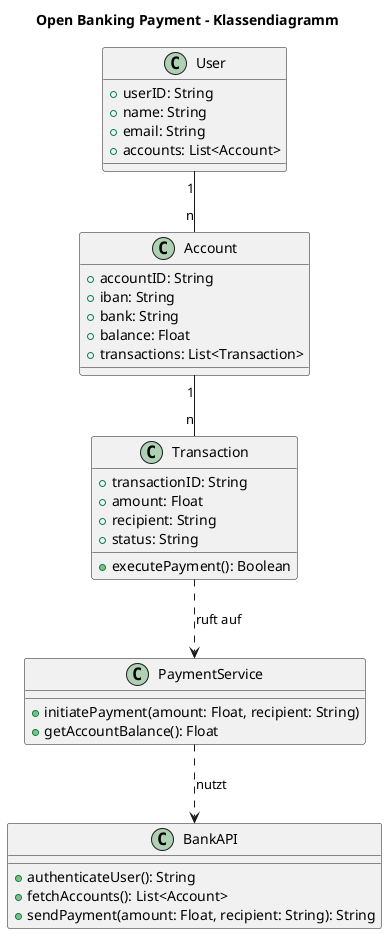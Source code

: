@startuml
title Open Banking Payment - Klassendiagramm

class User {
  +userID: String
  +name: String
  +email: String
  +accounts: List<Account>
}

class Account {
  +accountID: String
  +iban: String
  +bank: String
  +balance: Float
  +transactions: List<Transaction>
}

class Transaction {
  +transactionID: String
  +amount: Float
  +recipient: String
  +status: String
  +executePayment(): Boolean
}

class PaymentService {
  +initiatePayment(amount: Float, recipient: String)
  +getAccountBalance(): Float
}

class BankAPI {
  +authenticateUser(): String
  +fetchAccounts(): List<Account>
  +sendPayment(amount: Float, recipient: String): String
}

User "1" -- "n" Account
Account "1" -- "n" Transaction
PaymentService ..> BankAPI : nutzt
Transaction ..> PaymentService : ruft auf

@enduml
